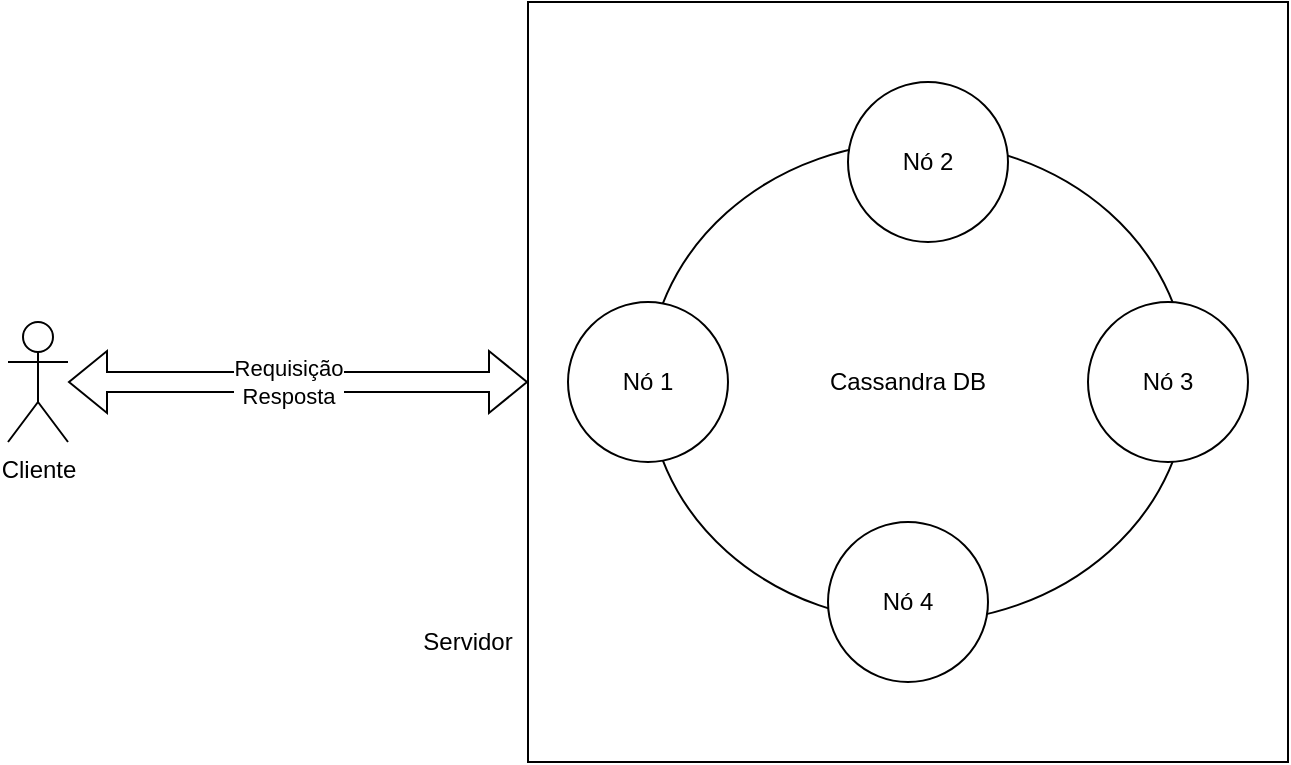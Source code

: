 <mxfile version="13.0.3" type="device"><diagram id="3vxgILsnzSPwxVtDXiT4" name="Page-1"><mxGraphModel dx="1106" dy="820" grid="1" gridSize="10" guides="1" tooltips="1" connect="1" arrows="1" fold="1" page="1" pageScale="1" pageWidth="850" pageHeight="1100" math="0" shadow="0"><root><mxCell id="0"/><mxCell id="1" parent="0"/><mxCell id="pviR8xma9gPDnmLyaZ9i-6" value="Cassandra DB" style="whiteSpace=wrap;html=1;aspect=fixed;fillColor=none;" parent="1" vertex="1"><mxGeometry x="330" y="140" width="380" height="380" as="geometry"/></mxCell><mxCell id="pviR8xma9gPDnmLyaZ9i-5" value="" style="ellipse;whiteSpace=wrap;html=1;fillColor=none;" parent="1" vertex="1"><mxGeometry x="390" y="210" width="270" height="240" as="geometry"/></mxCell><mxCell id="pviR8xma9gPDnmLyaZ9i-1" value="Nó 2" style="ellipse;whiteSpace=wrap;html=1;aspect=fixed;" parent="1" vertex="1"><mxGeometry x="490" y="180" width="80" height="80" as="geometry"/></mxCell><mxCell id="pviR8xma9gPDnmLyaZ9i-2" value="Nó 3" style="ellipse;whiteSpace=wrap;html=1;aspect=fixed;" parent="1" vertex="1"><mxGeometry x="610" y="290" width="80" height="80" as="geometry"/></mxCell><mxCell id="pviR8xma9gPDnmLyaZ9i-3" value="Nó 4" style="ellipse;whiteSpace=wrap;html=1;aspect=fixed;" parent="1" vertex="1"><mxGeometry x="480" y="400" width="80" height="80" as="geometry"/></mxCell><mxCell id="pviR8xma9gPDnmLyaZ9i-4" value="Nó 1" style="ellipse;whiteSpace=wrap;html=1;aspect=fixed;" parent="1" vertex="1"><mxGeometry x="350" y="290" width="80" height="80" as="geometry"/></mxCell><mxCell id="pviR8xma9gPDnmLyaZ9i-10" style="edgeStyle=orthogonalEdgeStyle;rounded=0;orthogonalLoop=1;jettySize=auto;html=1;startArrow=blockThin;startFill=1;shape=flexArrow;" parent="1" source="pviR8xma9gPDnmLyaZ9i-8" target="pviR8xma9gPDnmLyaZ9i-6" edge="1"><mxGeometry relative="1" as="geometry"/></mxCell><mxCell id="pviR8xma9gPDnmLyaZ9i-13" value="Requisição&lt;br&gt;Resposta" style="edgeLabel;html=1;align=center;verticalAlign=middle;resizable=0;points=[];" parent="pviR8xma9gPDnmLyaZ9i-10" vertex="1" connectable="0"><mxGeometry x="-0.226" y="-3" relative="1" as="geometry"><mxPoint x="21" y="-3" as="offset"/></mxGeometry></mxCell><mxCell id="pviR8xma9gPDnmLyaZ9i-8" value="Cliente" style="shape=umlActor;verticalLabelPosition=bottom;labelBackgroundColor=#ffffff;verticalAlign=top;html=1;outlineConnect=0;fillColor=none;" parent="1" vertex="1"><mxGeometry x="70" y="300" width="30" height="60" as="geometry"/></mxCell><mxCell id="rAGfX0AnxIbAqZwCgpgh-2" value="Servidor" style="text;html=1;strokeColor=none;fillColor=none;align=center;verticalAlign=middle;whiteSpace=wrap;rounded=0;" vertex="1" parent="1"><mxGeometry x="280" y="450" width="40" height="20" as="geometry"/></mxCell></root></mxGraphModel></diagram></mxfile>